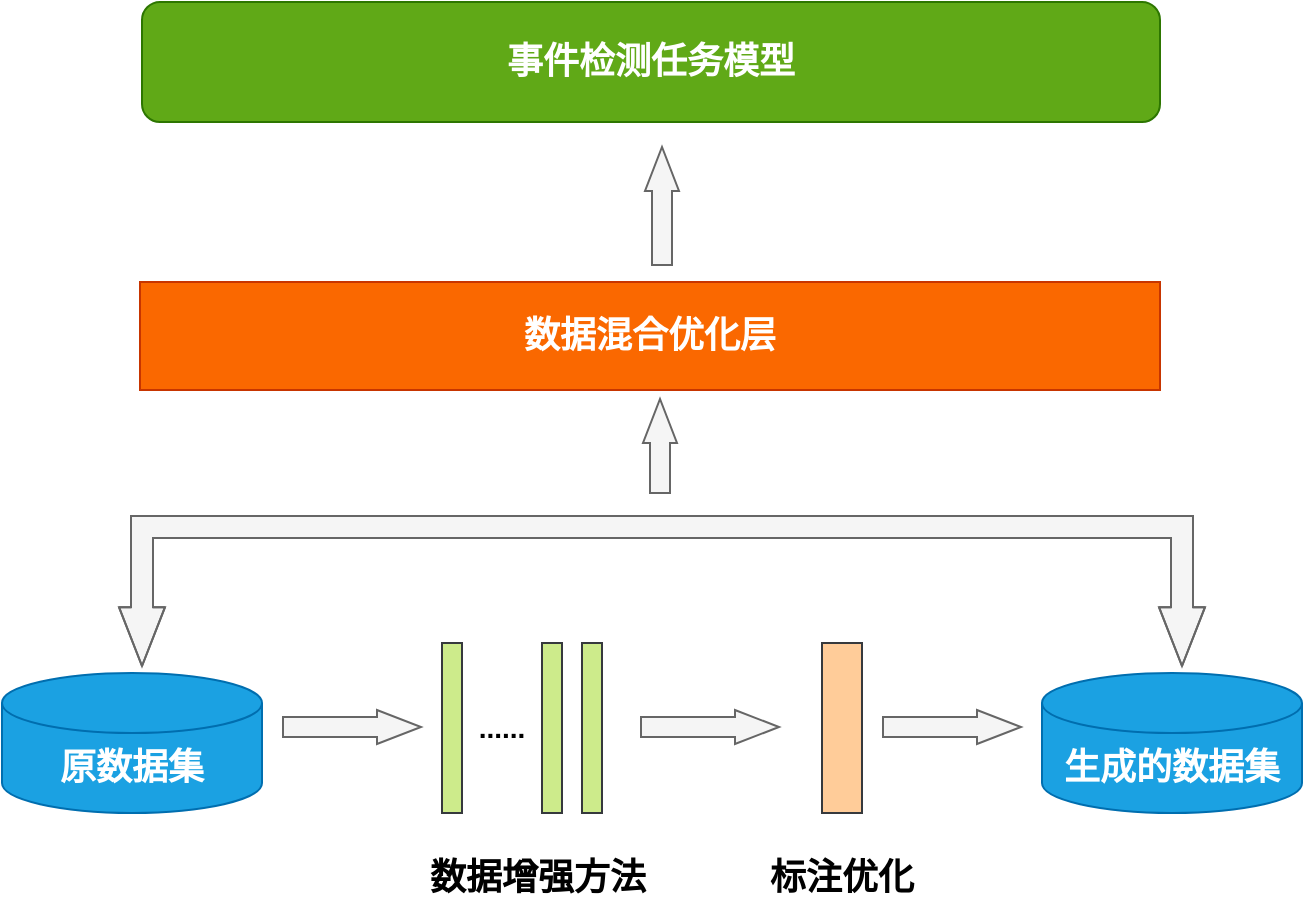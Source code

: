 <mxfile version="15.5.5" type="github">
  <diagram id="hmaOy74QplFOzbtHyPvW" name="Page-1">
    <mxGraphModel dx="1038" dy="547" grid="1" gridSize="10" guides="1" tooltips="1" connect="1" arrows="1" fold="1" page="1" pageScale="1" pageWidth="827" pageHeight="1169" math="0" shadow="0">
      <root>
        <mxCell id="0" />
        <mxCell id="1" parent="0" />
        <mxCell id="y2JUJppHnZh-zkIixHgf-2" value="&lt;font style=&quot;font-size: 18px&quot;&gt;&lt;b&gt;生成的数据集&lt;/b&gt;&lt;/font&gt;" style="shape=cylinder3;whiteSpace=wrap;html=1;boundedLbl=1;backgroundOutline=1;size=15;fillColor=#1ba1e2;fontColor=#ffffff;strokeColor=#006EAF;" vertex="1" parent="1">
          <mxGeometry x="580" y="485.5" width="130" height="70" as="geometry" />
        </mxCell>
        <mxCell id="y2JUJppHnZh-zkIixHgf-3" value="" style="shape=flexArrow;endArrow=classic;html=1;rounded=0;fontSize=14;endWidth=6;endSize=7;fillColor=#f5f5f5;strokeColor=#666666;" edge="1" parent="1">
          <mxGeometry width="50" height="50" relative="1" as="geometry">
            <mxPoint x="200" y="512.5" as="sourcePoint" />
            <mxPoint x="270" y="512.5" as="targetPoint" />
          </mxGeometry>
        </mxCell>
        <mxCell id="y2JUJppHnZh-zkIixHgf-4" value="" style="shape=flexArrow;endArrow=classic;html=1;rounded=0;fontSize=14;endWidth=6;endSize=7;fillColor=#f5f5f5;strokeColor=#666666;" edge="1" parent="1">
          <mxGeometry width="50" height="50" relative="1" as="geometry">
            <mxPoint x="379" y="512.5" as="sourcePoint" />
            <mxPoint x="449" y="512.5" as="targetPoint" />
          </mxGeometry>
        </mxCell>
        <mxCell id="y2JUJppHnZh-zkIixHgf-5" value="" style="shape=flexArrow;endArrow=classic;html=1;rounded=0;fontSize=14;endWidth=6;endSize=7;fillColor=#f5f5f5;strokeColor=#666666;" edge="1" parent="1">
          <mxGeometry width="50" height="50" relative="1" as="geometry">
            <mxPoint x="500" y="512.5" as="sourcePoint" />
            <mxPoint x="570" y="512.5" as="targetPoint" />
          </mxGeometry>
        </mxCell>
        <mxCell id="y2JUJppHnZh-zkIixHgf-6" value="" style="shape=flexArrow;endArrow=classic;html=1;rounded=0;fontSize=14;endWidth=6;endSize=7;fillColor=#f5f5f5;strokeColor=#666666;" edge="1" parent="1">
          <mxGeometry width="50" height="50" relative="1" as="geometry">
            <mxPoint x="389" y="396" as="sourcePoint" />
            <mxPoint x="389" y="348" as="targetPoint" />
          </mxGeometry>
        </mxCell>
        <mxCell id="y2JUJppHnZh-zkIixHgf-7" value="" style="shape=flexArrow;endArrow=classic;html=1;rounded=0;fontSize=14;endWidth=6;endSize=7;fillColor=#f5f5f5;strokeColor=#666666;" edge="1" parent="1">
          <mxGeometry width="50" height="50" relative="1" as="geometry">
            <mxPoint x="390" y="282" as="sourcePoint" />
            <mxPoint x="390" y="222" as="targetPoint" />
          </mxGeometry>
        </mxCell>
        <mxCell id="y2JUJppHnZh-zkIixHgf-9" value="" style="rounded=0;whiteSpace=wrap;html=1;fontSize=14;fillColor=#cdeb8b;strokeColor=#36393d;" vertex="1" parent="1">
          <mxGeometry x="280" y="470.5" width="10" height="85" as="geometry" />
        </mxCell>
        <mxCell id="y2JUJppHnZh-zkIixHgf-11" value="" style="rounded=0;whiteSpace=wrap;html=1;fontSize=14;fillColor=#cdeb8b;strokeColor=#36393d;" vertex="1" parent="1">
          <mxGeometry x="330" y="470.5" width="10" height="85" as="geometry" />
        </mxCell>
        <mxCell id="y2JUJppHnZh-zkIixHgf-12" value="" style="rounded=0;whiteSpace=wrap;html=1;fontSize=14;fillColor=#cdeb8b;strokeColor=#36393d;" vertex="1" parent="1">
          <mxGeometry x="350" y="470.5" width="10" height="85" as="geometry" />
        </mxCell>
        <mxCell id="y2JUJppHnZh-zkIixHgf-13" value="" style="rounded=0;whiteSpace=wrap;html=1;fontSize=14;fillColor=#ffcc99;strokeColor=#36393d;" vertex="1" parent="1">
          <mxGeometry x="470" y="470.5" width="20" height="85" as="geometry" />
        </mxCell>
        <mxCell id="y2JUJppHnZh-zkIixHgf-15" value="&lt;b&gt;......&lt;/b&gt;" style="text;html=1;strokeColor=none;fillColor=none;align=center;verticalAlign=middle;whiteSpace=wrap;rounded=0;fontSize=14;" vertex="1" parent="1">
          <mxGeometry x="280" y="498" width="60" height="30" as="geometry" />
        </mxCell>
        <mxCell id="y2JUJppHnZh-zkIixHgf-16" value="&lt;b&gt;&lt;font style=&quot;font-size: 18px&quot;&gt;数据增强方法&lt;/font&gt;&lt;/b&gt;" style="text;html=1;strokeColor=none;fillColor=none;align=center;verticalAlign=middle;whiteSpace=wrap;rounded=0;fontSize=14;" vertex="1" parent="1">
          <mxGeometry x="270" y="573" width="116" height="30" as="geometry" />
        </mxCell>
        <mxCell id="y2JUJppHnZh-zkIixHgf-17" value="&lt;b&gt;&lt;font style=&quot;font-size: 18px&quot;&gt;标注优化&lt;/font&gt;&lt;/b&gt;" style="text;html=1;strokeColor=none;fillColor=none;align=center;verticalAlign=middle;whiteSpace=wrap;rounded=0;fontSize=14;" vertex="1" parent="1">
          <mxGeometry x="435" y="573" width="90" height="30" as="geometry" />
        </mxCell>
        <mxCell id="y2JUJppHnZh-zkIixHgf-23" value="&lt;b&gt;&lt;font style=&quot;font-size: 18px&quot; color=&quot;#ffffff&quot;&gt;数据混合优化层&lt;/font&gt;&lt;/b&gt;" style="rounded=0;whiteSpace=wrap;html=1;fontSize=14;fillColor=#fa6800;fontColor=#000000;strokeColor=#C73500;" vertex="1" parent="1">
          <mxGeometry x="129" y="290" width="510" height="54" as="geometry" />
        </mxCell>
        <mxCell id="y2JUJppHnZh-zkIixHgf-25" value="&lt;font style=&quot;font-size: 18px&quot;&gt;&lt;b&gt;原数据集&lt;/b&gt;&lt;/font&gt;" style="shape=cylinder3;whiteSpace=wrap;html=1;boundedLbl=1;backgroundOutline=1;size=15;fillColor=#1ba1e2;fontColor=#ffffff;strokeColor=#006EAF;" vertex="1" parent="1">
          <mxGeometry x="60" y="485.5" width="130" height="70" as="geometry" />
        </mxCell>
        <mxCell id="y2JUJppHnZh-zkIixHgf-27" value="&lt;b&gt;事件检测任务模型&lt;/b&gt;" style="rounded=1;whiteSpace=wrap;html=1;fontSize=18;strokeColor=#2D7600;fillColor=#60a917;fontColor=#ffffff;" vertex="1" parent="1">
          <mxGeometry x="130" y="150" width="509" height="60" as="geometry" />
        </mxCell>
        <mxCell id="y2JUJppHnZh-zkIixHgf-29" value="" style="shape=flexArrow;endArrow=classic;startArrow=classic;html=1;rounded=0;fontSize=18;width=11;endSize=9.47;endWidth=11;startWidth=11;startSize=9.47;fillColor=#f5f5f5;strokeColor=#666666;" edge="1" parent="1">
          <mxGeometry width="100" height="100" relative="1" as="geometry">
            <mxPoint x="130" y="482.5" as="sourcePoint" />
            <mxPoint x="650" y="482.5" as="targetPoint" />
            <Array as="points">
              <mxPoint x="130" y="412.5" />
              <mxPoint x="650" y="412.5" />
            </Array>
          </mxGeometry>
        </mxCell>
      </root>
    </mxGraphModel>
  </diagram>
</mxfile>
